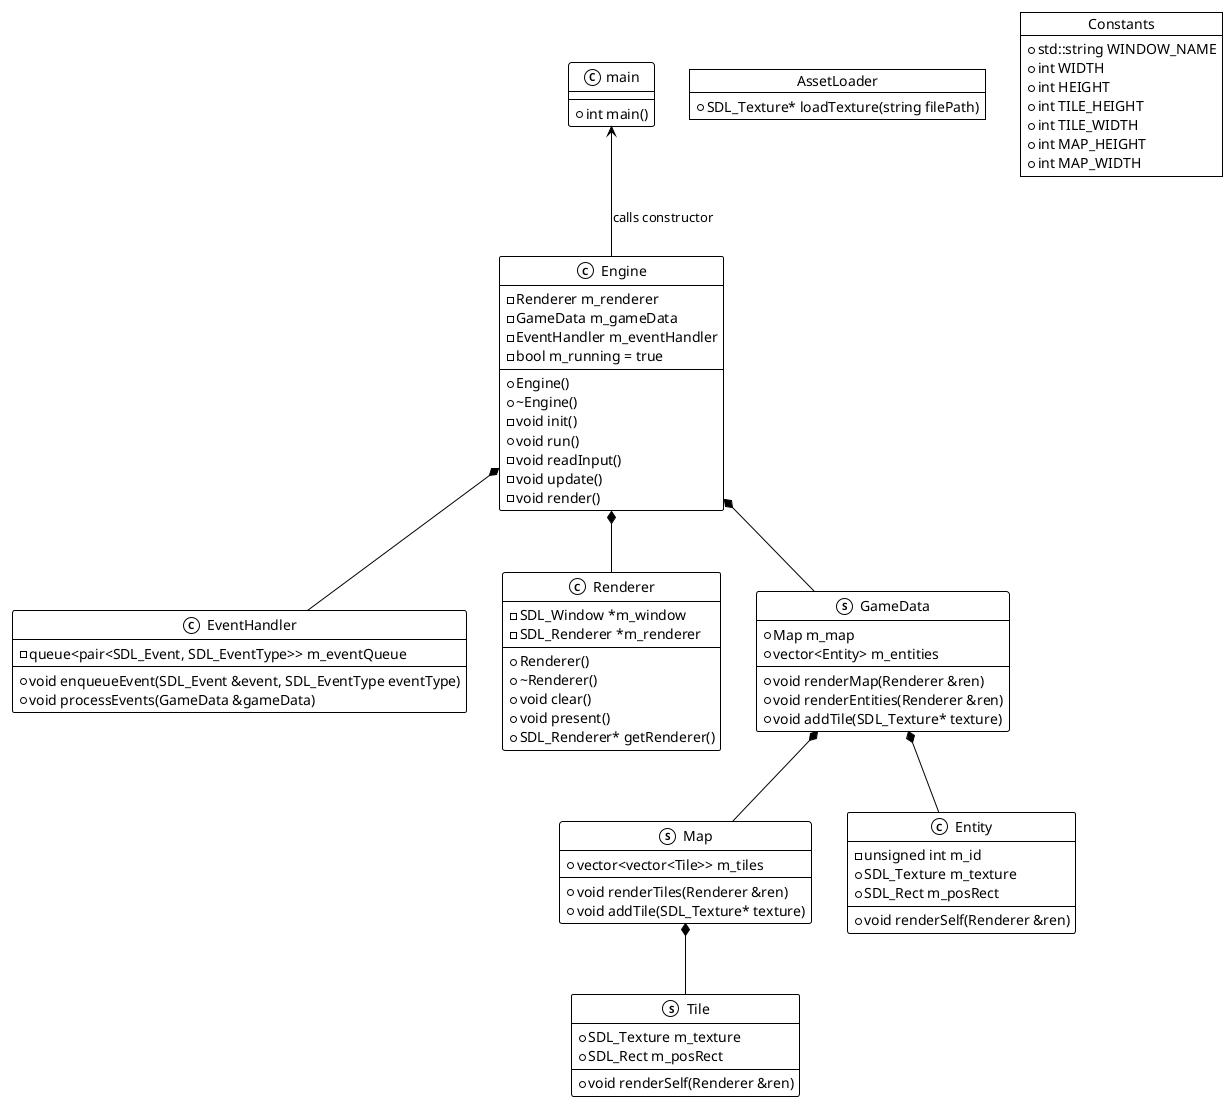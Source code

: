 @startuml
'https://plantuml.com/class-diagram

!theme mono

class main {
    + int main()
}

object AssetLoader {
    + SDL_Texture* loadTexture(string filePath)
}

object Constants {
    + std::string WINDOW_NAME
    + int WIDTH
    + int HEIGHT
    + int TILE_HEIGHT
    + int TILE_WIDTH
    + int MAP_HEIGHT
    + int MAP_WIDTH
}

class Engine {
    - Renderer m_renderer
    - GameData m_gameData
    - EventHandler m_eventHandler
    - bool m_running = true

    + Engine()
    + ~Engine()
    - void init()
    + void run()
    - void readInput()
    - void update()
    - void render()
}

class EventHandler {
    - queue<pair<SDL_Event, SDL_EventType>> m_eventQueue

    + void enqueueEvent(SDL_Event &event, SDL_EventType eventType)
    + void processEvents(GameData &gameData)
}

class Renderer {
    - SDL_Window *m_window
    - SDL_Renderer *m_renderer

    + Renderer()
    + ~Renderer()
    + void clear()
    + void present()
    + SDL_Renderer* getRenderer()
}

struct GameData {
    + Map m_map
    + vector<Entity> m_entities

    + void renderMap(Renderer &ren)
    + void renderEntities(Renderer &ren)
    + void addTile(SDL_Texture* texture)
}

struct Map {
    + vector<vector<Tile>> m_tiles

    + void renderTiles(Renderer &ren)
    + void addTile(SDL_Texture* texture)
}

struct Tile {
    + SDL_Texture m_texture
    + SDL_Rect m_posRect

    + void renderSelf(Renderer &ren)
}

class Entity {
    - unsigned int m_id
    + SDL_Texture m_texture
    + SDL_Rect m_posRect

    + void renderSelf(Renderer &ren)
}





main <-- Engine : calls constructor

Engine *-- Renderer
Engine *-- GameData
Engine *-- EventHandler

GameData *-- Map
GameData *-- Entity

Map *-- Tile

@enduml